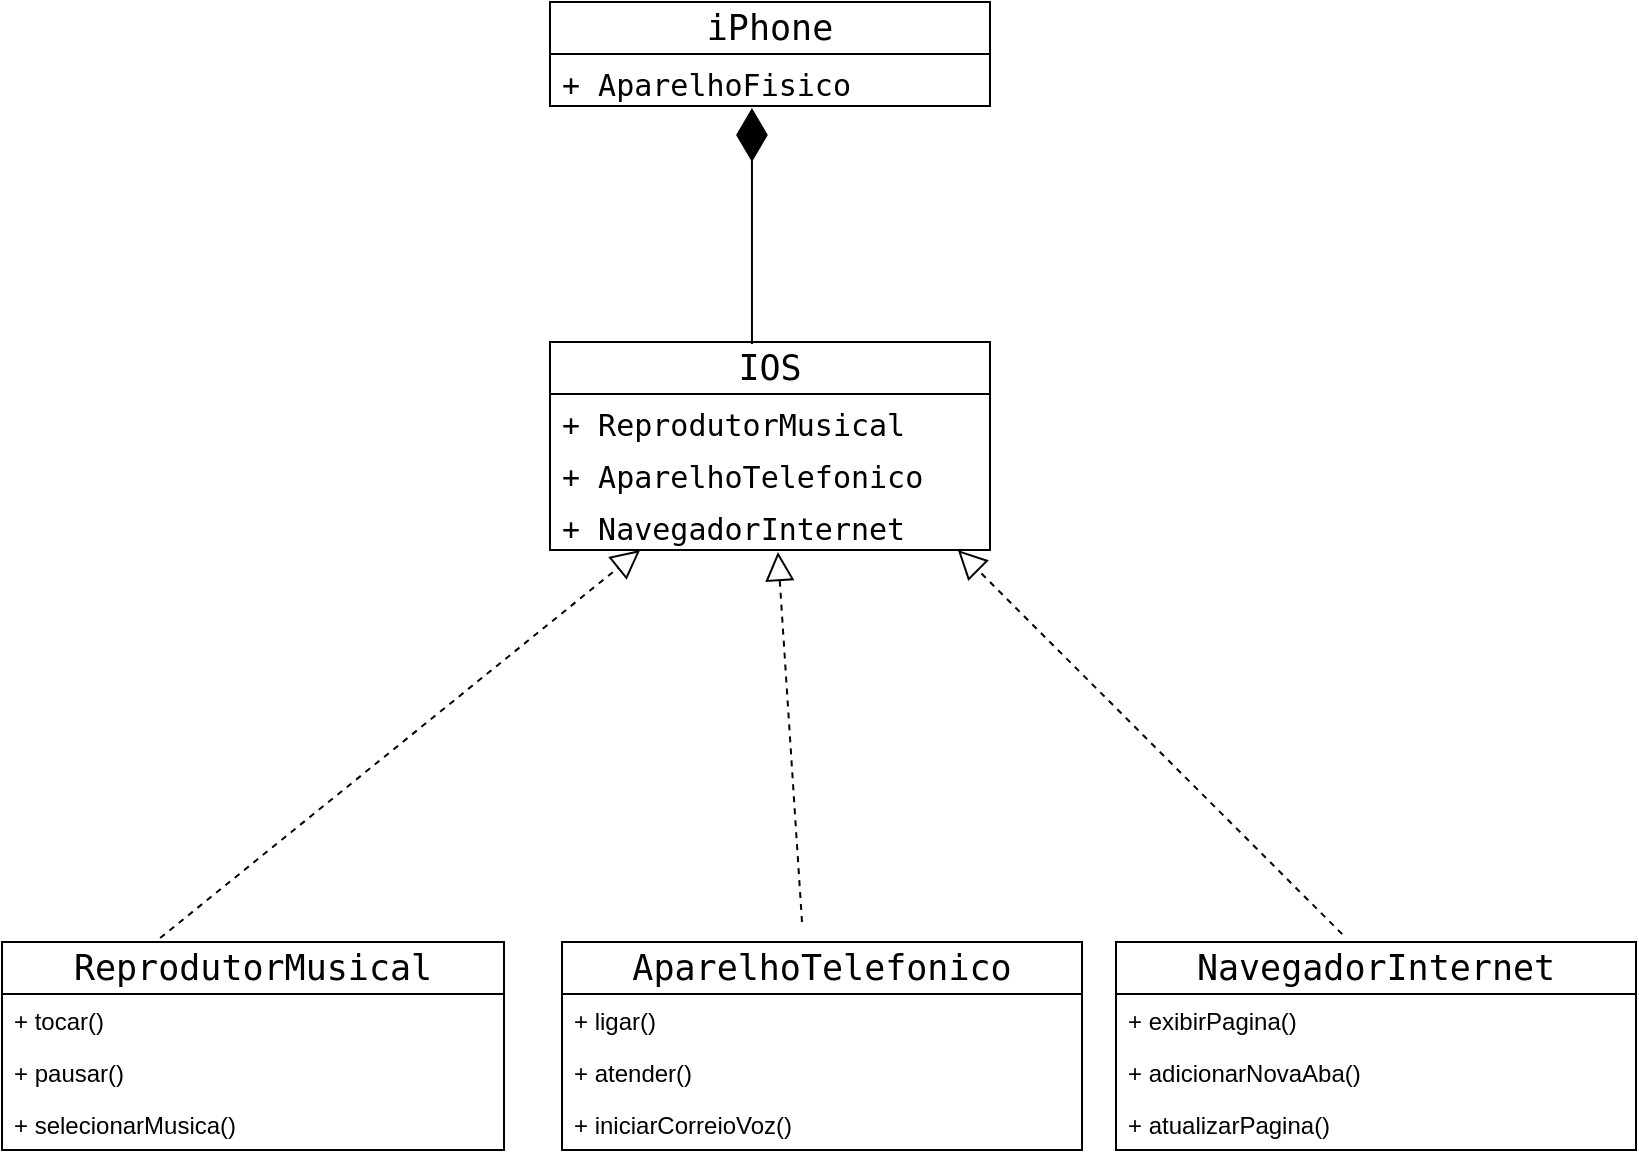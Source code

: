 <mxfile version="24.3.1" type="github">
  <diagram name="Página-1" id="llWYkJYFVfYndDLkw2G8">
    <mxGraphModel dx="1434" dy="738" grid="1" gridSize="10" guides="1" tooltips="1" connect="1" arrows="1" fold="1" page="1" pageScale="1" pageWidth="827" pageHeight="1169" math="0" shadow="0">
      <root>
        <mxCell id="0" />
        <mxCell id="1" parent="0" />
        <mxCell id="AJSb_2j-f9QomAZLJXQX-1" value="&lt;span style=&quot;font-family: &amp;quot;Söhne Mono&amp;quot;, Monaco, &amp;quot;Andale Mono&amp;quot;, &amp;quot;Ubuntu Mono&amp;quot;, monospace; font-size: 17.5px; text-align: left; white-space: pre; background-color: rgb(255, 255, 255);&quot;&gt;iPhone&lt;/span&gt;" style="swimlane;fontStyle=0;childLayout=stackLayout;horizontal=1;startSize=26;fillColor=none;horizontalStack=0;resizeParent=1;resizeParentMax=0;resizeLast=0;collapsible=1;marginBottom=0;whiteSpace=wrap;html=1;" parent="1" vertex="1">
          <mxGeometry x="304" y="50" width="220" height="52" as="geometry">
            <mxRectangle x="304" y="50" width="100" height="30" as="alternateBounds" />
          </mxGeometry>
        </mxCell>
        <mxCell id="AJSb_2j-f9QomAZLJXQX-3" value="&lt;span style=&quot;font-family: &amp;quot;Söhne Mono&amp;quot;, Monaco, &amp;quot;Andale Mono&amp;quot;, &amp;quot;Ubuntu Mono&amp;quot;, monospace; white-space: pre; background-color: rgb(255, 255, 255);&quot;&gt;&lt;font style=&quot;font-size: 15px;&quot;&gt;+ AparelhoFisico             &lt;/font&gt;&lt;/span&gt;" style="text;strokeColor=none;fillColor=none;align=left;verticalAlign=top;spacingLeft=4;spacingRight=4;overflow=hidden;rotatable=0;points=[[0,0.5],[1,0.5]];portConstraint=eastwest;whiteSpace=wrap;html=1;" parent="AJSb_2j-f9QomAZLJXQX-1" vertex="1">
          <mxGeometry y="26" width="220" height="26" as="geometry" />
        </mxCell>
        <mxCell id="AJSb_2j-f9QomAZLJXQX-6" value="&lt;span style=&quot;font-family: &amp;quot;Söhne Mono&amp;quot;, Monaco, &amp;quot;Andale Mono&amp;quot;, &amp;quot;Ubuntu Mono&amp;quot;, monospace; font-size: 17.5px; text-align: left; white-space: pre;&quot;&gt;ReprodutorMusical&lt;/span&gt;" style="swimlane;fontStyle=0;childLayout=stackLayout;horizontal=1;startSize=26;fillColor=none;horizontalStack=0;resizeParent=1;resizeParentMax=0;resizeLast=0;collapsible=1;marginBottom=0;whiteSpace=wrap;html=1;labelBackgroundColor=default;fontColor=default;" parent="1" vertex="1">
          <mxGeometry x="30" y="520" width="251" height="104" as="geometry" />
        </mxCell>
        <mxCell id="AJSb_2j-f9QomAZLJXQX-7" value="+ tocar()" style="text;strokeColor=none;fillColor=none;align=left;verticalAlign=top;spacingLeft=4;spacingRight=4;overflow=hidden;rotatable=0;points=[[0,0.5],[1,0.5]];portConstraint=eastwest;whiteSpace=wrap;html=1;" parent="AJSb_2j-f9QomAZLJXQX-6" vertex="1">
          <mxGeometry y="26" width="251" height="26" as="geometry" />
        </mxCell>
        <mxCell id="AJSb_2j-f9QomAZLJXQX-8" value="+ pausar()" style="text;strokeColor=none;fillColor=none;align=left;verticalAlign=top;spacingLeft=4;spacingRight=4;overflow=hidden;rotatable=0;points=[[0,0.5],[1,0.5]];portConstraint=eastwest;whiteSpace=wrap;html=1;" parent="AJSb_2j-f9QomAZLJXQX-6" vertex="1">
          <mxGeometry y="52" width="251" height="26" as="geometry" />
        </mxCell>
        <mxCell id="AJSb_2j-f9QomAZLJXQX-9" value="+ selecionarMusica()" style="text;strokeColor=none;fillColor=none;align=left;verticalAlign=top;spacingLeft=4;spacingRight=4;overflow=hidden;rotatable=0;points=[[0,0.5],[1,0.5]];portConstraint=eastwest;whiteSpace=wrap;html=1;" parent="AJSb_2j-f9QomAZLJXQX-6" vertex="1">
          <mxGeometry y="78" width="251" height="26" as="geometry" />
        </mxCell>
        <mxCell id="AJSb_2j-f9QomAZLJXQX-11" value="&lt;span style=&quot;font-family: &amp;quot;Söhne Mono&amp;quot;, Monaco, &amp;quot;Andale Mono&amp;quot;, &amp;quot;Ubuntu Mono&amp;quot;, monospace; font-size: 17.5px; text-align: left; white-space: pre;&quot;&gt;AparelhoTelefonico&lt;/span&gt;" style="swimlane;fontStyle=0;childLayout=stackLayout;horizontal=1;startSize=26;fillColor=none;horizontalStack=0;resizeParent=1;resizeParentMax=0;resizeLast=0;collapsible=1;marginBottom=0;whiteSpace=wrap;html=1;labelBackgroundColor=default;fontColor=default;" parent="1" vertex="1">
          <mxGeometry x="310" y="520" width="260" height="104" as="geometry" />
        </mxCell>
        <mxCell id="AJSb_2j-f9QomAZLJXQX-12" value="+ ligar()" style="text;strokeColor=none;fillColor=none;align=left;verticalAlign=top;spacingLeft=4;spacingRight=4;overflow=hidden;rotatable=0;points=[[0,0.5],[1,0.5]];portConstraint=eastwest;whiteSpace=wrap;html=1;" parent="AJSb_2j-f9QomAZLJXQX-11" vertex="1">
          <mxGeometry y="26" width="260" height="26" as="geometry" />
        </mxCell>
        <mxCell id="AJSb_2j-f9QomAZLJXQX-13" value="+ atender()" style="text;strokeColor=none;fillColor=none;align=left;verticalAlign=top;spacingLeft=4;spacingRight=4;overflow=hidden;rotatable=0;points=[[0,0.5],[1,0.5]];portConstraint=eastwest;whiteSpace=wrap;html=1;" parent="AJSb_2j-f9QomAZLJXQX-11" vertex="1">
          <mxGeometry y="52" width="260" height="26" as="geometry" />
        </mxCell>
        <mxCell id="AJSb_2j-f9QomAZLJXQX-14" value="+ iniciarCorreioVoz()" style="text;strokeColor=none;fillColor=none;align=left;verticalAlign=top;spacingLeft=4;spacingRight=4;overflow=hidden;rotatable=0;points=[[0,0.5],[1,0.5]];portConstraint=eastwest;whiteSpace=wrap;html=1;" parent="AJSb_2j-f9QomAZLJXQX-11" vertex="1">
          <mxGeometry y="78" width="260" height="26" as="geometry" />
        </mxCell>
        <mxCell id="AJSb_2j-f9QomAZLJXQX-15" value="&lt;div style=&quot;text-align: left;&quot;&gt;&lt;font face=&quot;Söhne Mono, Monaco, Andale Mono, Ubuntu Mono, monospace&quot;&gt;&lt;span style=&quot;font-size: 17.5px; white-space: pre;&quot;&gt;NavegadorInternet&lt;/span&gt;&lt;/font&gt;&lt;/div&gt;" style="swimlane;fontStyle=0;childLayout=stackLayout;horizontal=1;startSize=26;fillColor=none;horizontalStack=0;resizeParent=1;resizeParentMax=0;resizeLast=0;collapsible=1;marginBottom=0;whiteSpace=wrap;html=1;labelBackgroundColor=default;fontColor=default;" parent="1" vertex="1">
          <mxGeometry x="587" y="520" width="260" height="104" as="geometry" />
        </mxCell>
        <mxCell id="AJSb_2j-f9QomAZLJXQX-16" value="+ exibirPagina()" style="text;strokeColor=none;fillColor=none;align=left;verticalAlign=top;spacingLeft=4;spacingRight=4;overflow=hidden;rotatable=0;points=[[0,0.5],[1,0.5]];portConstraint=eastwest;whiteSpace=wrap;html=1;" parent="AJSb_2j-f9QomAZLJXQX-15" vertex="1">
          <mxGeometry y="26" width="260" height="26" as="geometry" />
        </mxCell>
        <mxCell id="AJSb_2j-f9QomAZLJXQX-17" value="+ adicionarNovaAba()" style="text;strokeColor=none;fillColor=none;align=left;verticalAlign=top;spacingLeft=4;spacingRight=4;overflow=hidden;rotatable=0;points=[[0,0.5],[1,0.5]];portConstraint=eastwest;whiteSpace=wrap;html=1;" parent="AJSb_2j-f9QomAZLJXQX-15" vertex="1">
          <mxGeometry y="52" width="260" height="26" as="geometry" />
        </mxCell>
        <mxCell id="AJSb_2j-f9QomAZLJXQX-18" value="+ atualizarPagina()" style="text;strokeColor=none;fillColor=none;align=left;verticalAlign=top;spacingLeft=4;spacingRight=4;overflow=hidden;rotatable=0;points=[[0,0.5],[1,0.5]];portConstraint=eastwest;whiteSpace=wrap;html=1;" parent="AJSb_2j-f9QomAZLJXQX-15" vertex="1">
          <mxGeometry y="78" width="260" height="26" as="geometry" />
        </mxCell>
        <mxCell id="mHR3q0ifPuOzUhpB0daR-1" value="&lt;span style=&quot;font-family: &amp;quot;Söhne Mono&amp;quot;, Monaco, &amp;quot;Andale Mono&amp;quot;, &amp;quot;Ubuntu Mono&amp;quot;, monospace; font-size: 17.5px; text-align: left; white-space: pre; background-color: rgb(255, 255, 255);&quot;&gt;IOS&lt;/span&gt;" style="swimlane;fontStyle=0;childLayout=stackLayout;horizontal=1;startSize=26;fillColor=none;horizontalStack=0;resizeParent=1;resizeParentMax=0;resizeLast=0;collapsible=1;marginBottom=0;whiteSpace=wrap;html=1;" vertex="1" parent="1">
          <mxGeometry x="304" y="220" width="220" height="104" as="geometry">
            <mxRectangle x="304" y="50" width="100" height="30" as="alternateBounds" />
          </mxGeometry>
        </mxCell>
        <mxCell id="mHR3q0ifPuOzUhpB0daR-2" value="&lt;span style=&quot;font-family: &amp;quot;Söhne Mono&amp;quot;, Monaco, &amp;quot;Andale Mono&amp;quot;, &amp;quot;Ubuntu Mono&amp;quot;, monospace; white-space: pre; background-color: rgb(255, 255, 255);&quot;&gt;&lt;font style=&quot;font-size: 15px;&quot;&gt;+ ReprodutorMusical&lt;/font&gt;&lt;/span&gt;" style="text;strokeColor=none;fillColor=none;align=left;verticalAlign=top;spacingLeft=4;spacingRight=4;overflow=hidden;rotatable=0;points=[[0,0.5],[1,0.5]];portConstraint=eastwest;whiteSpace=wrap;html=1;" vertex="1" parent="mHR3q0ifPuOzUhpB0daR-1">
          <mxGeometry y="26" width="220" height="26" as="geometry" />
        </mxCell>
        <mxCell id="mHR3q0ifPuOzUhpB0daR-3" value="&lt;span style=&quot;font-family: &amp;quot;Söhne Mono&amp;quot;, Monaco, &amp;quot;Andale Mono&amp;quot;, &amp;quot;Ubuntu Mono&amp;quot;, monospace; white-space: pre; background-color: rgb(255, 255, 255);&quot;&gt;&lt;font style=&quot;font-size: 15px;&quot;&gt;+ AparelhoTelefonico             &lt;/font&gt;&lt;/span&gt;" style="text;strokeColor=none;fillColor=none;align=left;verticalAlign=top;spacingLeft=4;spacingRight=4;overflow=hidden;rotatable=0;points=[[0,0.5],[1,0.5]];portConstraint=eastwest;whiteSpace=wrap;html=1;" vertex="1" parent="mHR3q0ifPuOzUhpB0daR-1">
          <mxGeometry y="52" width="220" height="26" as="geometry" />
        </mxCell>
        <mxCell id="mHR3q0ifPuOzUhpB0daR-4" value="&lt;span style=&quot;font-family: &amp;quot;Söhne Mono&amp;quot;, Monaco, &amp;quot;Andale Mono&amp;quot;, &amp;quot;Ubuntu Mono&amp;quot;, monospace; white-space: pre; background-color: rgb(255, 255, 255);&quot;&gt;&lt;font style=&quot;font-size: 15px;&quot;&gt;+ NavegadorInternet&lt;/font&gt;&lt;/span&gt;" style="text;strokeColor=none;fillColor=none;align=left;verticalAlign=top;spacingLeft=4;spacingRight=4;overflow=hidden;rotatable=0;points=[[0,0.5],[1,0.5]];portConstraint=eastwest;whiteSpace=wrap;html=1;" vertex="1" parent="mHR3q0ifPuOzUhpB0daR-1">
          <mxGeometry y="78" width="220" height="26" as="geometry" />
        </mxCell>
        <mxCell id="mHR3q0ifPuOzUhpB0daR-5" value="" style="endArrow=block;dashed=1;endFill=0;endSize=12;html=1;rounded=0;exitX=0.315;exitY=-0.019;exitDx=0;exitDy=0;exitPerimeter=0;entryX=0.205;entryY=1;entryDx=0;entryDy=0;entryPerimeter=0;" edge="1" parent="1" source="AJSb_2j-f9QomAZLJXQX-6" target="mHR3q0ifPuOzUhpB0daR-4">
          <mxGeometry width="160" relative="1" as="geometry">
            <mxPoint x="80" y="370" as="sourcePoint" />
            <mxPoint x="240" y="370" as="targetPoint" />
          </mxGeometry>
        </mxCell>
        <mxCell id="mHR3q0ifPuOzUhpB0daR-6" value="" style="endArrow=block;dashed=1;endFill=0;endSize=12;html=1;rounded=0;entryX=0.518;entryY=1.038;entryDx=0;entryDy=0;entryPerimeter=0;" edge="1" parent="1" target="mHR3q0ifPuOzUhpB0daR-4">
          <mxGeometry width="160" relative="1" as="geometry">
            <mxPoint x="430" y="510" as="sourcePoint" />
            <mxPoint x="359" y="334" as="targetPoint" />
          </mxGeometry>
        </mxCell>
        <mxCell id="mHR3q0ifPuOzUhpB0daR-7" value="" style="endArrow=block;dashed=1;endFill=0;endSize=12;html=1;rounded=0;entryX=0.927;entryY=1;entryDx=0;entryDy=0;entryPerimeter=0;exitX=0.435;exitY=-0.038;exitDx=0;exitDy=0;exitPerimeter=0;" edge="1" parent="1" source="AJSb_2j-f9QomAZLJXQX-15" target="mHR3q0ifPuOzUhpB0daR-4">
          <mxGeometry width="160" relative="1" as="geometry">
            <mxPoint x="440" y="520" as="sourcePoint" />
            <mxPoint x="428" y="335" as="targetPoint" />
          </mxGeometry>
        </mxCell>
        <mxCell id="mHR3q0ifPuOzUhpB0daR-8" value="" style="endArrow=diamondThin;endFill=1;endSize=24;html=1;rounded=0;entryX=0.459;entryY=1.038;entryDx=0;entryDy=0;entryPerimeter=0;exitX=0.459;exitY=0.01;exitDx=0;exitDy=0;exitPerimeter=0;" edge="1" parent="1" source="mHR3q0ifPuOzUhpB0daR-1" target="AJSb_2j-f9QomAZLJXQX-3">
          <mxGeometry width="160" relative="1" as="geometry">
            <mxPoint x="405" y="210" as="sourcePoint" />
            <mxPoint x="240" y="370" as="targetPoint" />
          </mxGeometry>
        </mxCell>
      </root>
    </mxGraphModel>
  </diagram>
</mxfile>
